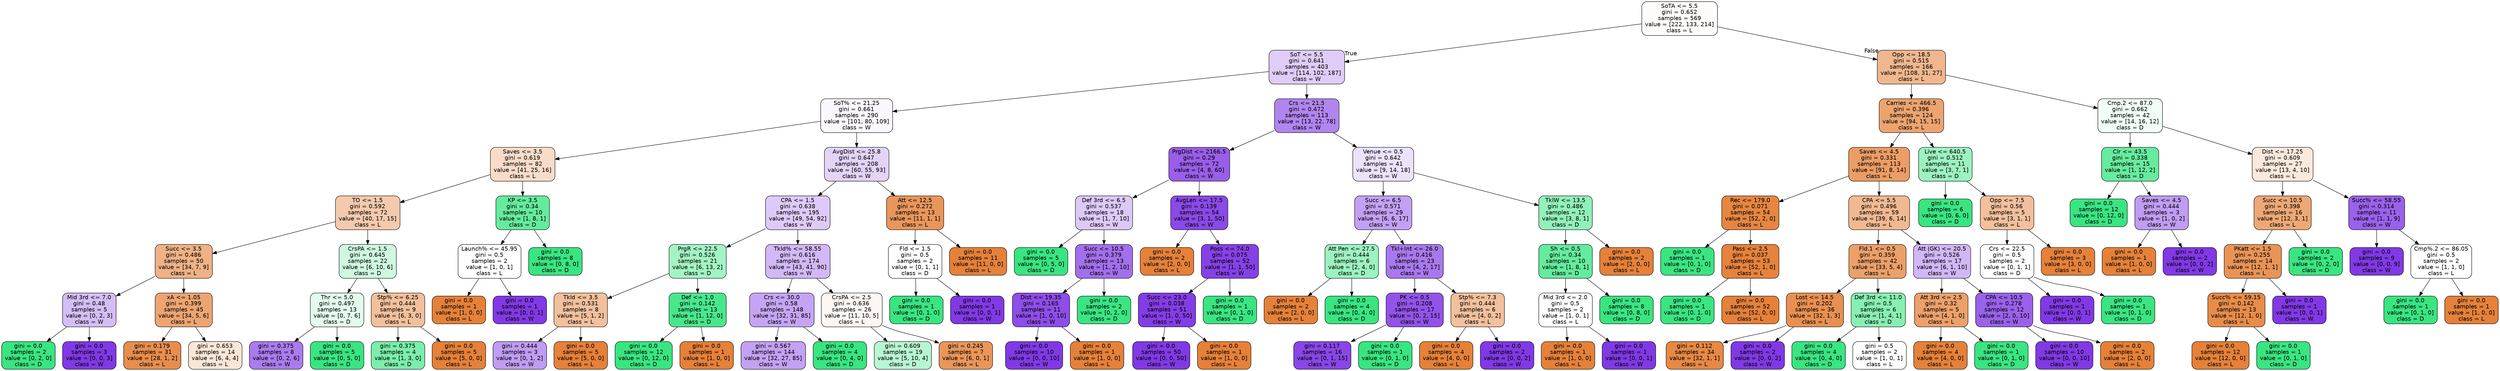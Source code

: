 digraph Tree {
node [shape=box, style="filled, rounded", color="black", fontname="helvetica"] ;
edge [fontname="helvetica"] ;
0 [label="SoTA <= 5.5\ngini = 0.652\nsamples = 569\nvalue = [222, 133, 214]\nclass = L", fillcolor="#fefcfb"] ;
1 [label="SoT <= 5.5\ngini = 0.641\nsamples = 403\nvalue = [114, 102, 187]\nclass = W", fillcolor="#dfcdf8"] ;
0 -> 1 [labeldistance=2.5, labelangle=45, headlabel="True"] ;
2 [label="SoT% <= 21.25\ngini = 0.661\nsamples = 290\nvalue = [101, 80, 109]\nclass = W", fillcolor="#faf7fe"] ;
1 -> 2 ;
3 [label="Saves <= 3.5\ngini = 0.619\nsamples = 82\nvalue = [41, 25, 16]\nclass = L", fillcolor="#f8dcc7"] ;
2 -> 3 ;
4 [label="TO <= 1.5\ngini = 0.592\nsamples = 72\nvalue = [40, 17, 15]\nclass = L", fillcolor="#f4caac"] ;
3 -> 4 ;
5 [label="Succ <= 3.5\ngini = 0.486\nsamples = 50\nvalue = [34, 7, 9]\nclass = L", fillcolor="#efb286"] ;
4 -> 5 ;
6 [label="Mid 3rd <= 7.0\ngini = 0.48\nsamples = 5\nvalue = [0, 2, 3]\nclass = W", fillcolor="#d5bdf6"] ;
5 -> 6 ;
7 [label="gini = 0.0\nsamples = 2\nvalue = [0, 2, 0]\nclass = D", fillcolor="#39e581"] ;
6 -> 7 ;
8 [label="gini = 0.0\nsamples = 3\nvalue = [0, 0, 3]\nclass = W", fillcolor="#8139e5"] ;
6 -> 8 ;
9 [label="xA <= 1.05\ngini = 0.399\nsamples = 45\nvalue = [34, 5, 6]\nclass = L", fillcolor="#eca571"] ;
5 -> 9 ;
10 [label="gini = 0.179\nsamples = 31\nvalue = [28, 1, 2]\nclass = L", fillcolor="#e88e4d"] ;
9 -> 10 ;
11 [label="gini = 0.653\nsamples = 14\nvalue = [6, 4, 4]\nclass = L", fillcolor="#fae6d7"] ;
9 -> 11 ;
12 [label="CrsPA <= 1.5\ngini = 0.645\nsamples = 22\nvalue = [6, 10, 6]\nclass = D", fillcolor="#cef8e0"] ;
4 -> 12 ;
13 [label="Thr <= 5.0\ngini = 0.497\nsamples = 13\nvalue = [0, 7, 6]\nclass = D", fillcolor="#e3fbed"] ;
12 -> 13 ;
14 [label="gini = 0.375\nsamples = 8\nvalue = [0, 2, 6]\nclass = W", fillcolor="#ab7bee"] ;
13 -> 14 ;
15 [label="gini = 0.0\nsamples = 5\nvalue = [0, 5, 0]\nclass = D", fillcolor="#39e581"] ;
13 -> 15 ;
16 [label="Stp% <= 6.25\ngini = 0.444\nsamples = 9\nvalue = [6, 3, 0]\nclass = L", fillcolor="#f2c09c"] ;
12 -> 16 ;
17 [label="gini = 0.375\nsamples = 4\nvalue = [1, 3, 0]\nclass = D", fillcolor="#7beeab"] ;
16 -> 17 ;
18 [label="gini = 0.0\nsamples = 5\nvalue = [5, 0, 0]\nclass = L", fillcolor="#e58139"] ;
16 -> 18 ;
19 [label="KP <= 3.5\ngini = 0.34\nsamples = 10\nvalue = [1, 8, 1]\nclass = D", fillcolor="#65eb9d"] ;
3 -> 19 ;
20 [label="Launch% <= 45.95\ngini = 0.5\nsamples = 2\nvalue = [1, 0, 1]\nclass = L", fillcolor="#ffffff"] ;
19 -> 20 ;
21 [label="gini = 0.0\nsamples = 1\nvalue = [1, 0, 0]\nclass = L", fillcolor="#e58139"] ;
20 -> 21 ;
22 [label="gini = 0.0\nsamples = 1\nvalue = [0, 0, 1]\nclass = W", fillcolor="#8139e5"] ;
20 -> 22 ;
23 [label="gini = 0.0\nsamples = 8\nvalue = [0, 8, 0]\nclass = D", fillcolor="#39e581"] ;
19 -> 23 ;
24 [label="AvgDist <= 25.8\ngini = 0.647\nsamples = 208\nvalue = [60, 55, 93]\nclass = W", fillcolor="#e3d3f9"] ;
2 -> 24 ;
25 [label="CPA <= 1.5\ngini = 0.638\nsamples = 195\nvalue = [49, 54, 92]\nclass = W", fillcolor="#ddcaf8"] ;
24 -> 25 ;
26 [label="PrgR <= 22.5\ngini = 0.526\nsamples = 21\nvalue = [6, 13, 2]\nclass = D", fillcolor="#a3f3c4"] ;
25 -> 26 ;
27 [label="Tkld <= 3.5\ngini = 0.531\nsamples = 8\nvalue = [5, 1, 2]\nclass = L", fillcolor="#f2c09c"] ;
26 -> 27 ;
28 [label="gini = 0.444\nsamples = 3\nvalue = [0, 1, 2]\nclass = W", fillcolor="#c09cf2"] ;
27 -> 28 ;
29 [label="gini = 0.0\nsamples = 5\nvalue = [5, 0, 0]\nclass = L", fillcolor="#e58139"] ;
27 -> 29 ;
30 [label="Def <= 1.0\ngini = 0.142\nsamples = 13\nvalue = [1, 12, 0]\nclass = D", fillcolor="#49e78c"] ;
26 -> 30 ;
31 [label="gini = 0.0\nsamples = 12\nvalue = [0, 12, 0]\nclass = D", fillcolor="#39e581"] ;
30 -> 31 ;
32 [label="gini = 0.0\nsamples = 1\nvalue = [1, 0, 0]\nclass = L", fillcolor="#e58139"] ;
30 -> 32 ;
33 [label="Tkld% <= 58.55\ngini = 0.616\nsamples = 174\nvalue = [43, 41, 90]\nclass = W", fillcolor="#d2b8f6"] ;
25 -> 33 ;
34 [label="Crs <= 30.0\ngini = 0.58\nsamples = 148\nvalue = [32, 31, 85]\nclass = W", fillcolor="#c5a5f3"] ;
33 -> 34 ;
35 [label="gini = 0.567\nsamples = 144\nvalue = [32, 27, 85]\nclass = W", fillcolor="#c3a1f3"] ;
34 -> 35 ;
36 [label="gini = 0.0\nsamples = 4\nvalue = [0, 4, 0]\nclass = D", fillcolor="#39e581"] ;
34 -> 36 ;
37 [label="CrsPA <= 2.5\ngini = 0.636\nsamples = 26\nvalue = [11, 10, 5]\nclass = L", fillcolor="#fdf7f3"] ;
33 -> 37 ;
38 [label="gini = 0.609\nsamples = 19\nvalue = [5, 10, 4]\nclass = D", fillcolor="#b8f6d2"] ;
37 -> 38 ;
39 [label="gini = 0.245\nsamples = 7\nvalue = [6, 0, 1]\nclass = L", fillcolor="#e9965a"] ;
37 -> 39 ;
40 [label="Att <= 12.5\ngini = 0.272\nsamples = 13\nvalue = [11, 1, 1]\nclass = L", fillcolor="#e9965a"] ;
24 -> 40 ;
41 [label="Fld <= 1.5\ngini = 0.5\nsamples = 2\nvalue = [0, 1, 1]\nclass = D", fillcolor="#ffffff"] ;
40 -> 41 ;
42 [label="gini = 0.0\nsamples = 1\nvalue = [0, 1, 0]\nclass = D", fillcolor="#39e581"] ;
41 -> 42 ;
43 [label="gini = 0.0\nsamples = 1\nvalue = [0, 0, 1]\nclass = W", fillcolor="#8139e5"] ;
41 -> 43 ;
44 [label="gini = 0.0\nsamples = 11\nvalue = [11, 0, 0]\nclass = L", fillcolor="#e58139"] ;
40 -> 44 ;
45 [label="Crs <= 21.5\ngini = 0.472\nsamples = 113\nvalue = [13, 22, 78]\nclass = W", fillcolor="#b185ef"] ;
1 -> 45 ;
46 [label="PrgDist <= 2166.5\ngini = 0.29\nsamples = 72\nvalue = [4, 8, 60]\nclass = W", fillcolor="#995eea"] ;
45 -> 46 ;
47 [label="Def 3rd <= 6.5\ngini = 0.537\nsamples = 18\nvalue = [1, 7, 10]\nclass = W", fillcolor="#ddc9f8"] ;
46 -> 47 ;
48 [label="gini = 0.0\nsamples = 5\nvalue = [0, 5, 0]\nclass = D", fillcolor="#39e581"] ;
47 -> 48 ;
49 [label="Succ <= 10.5\ngini = 0.379\nsamples = 13\nvalue = [1, 2, 10]\nclass = W", fillcolor="#a36fec"] ;
47 -> 49 ;
50 [label="Dist <= 19.35\ngini = 0.165\nsamples = 11\nvalue = [1, 0, 10]\nclass = W", fillcolor="#8e4de8"] ;
49 -> 50 ;
51 [label="gini = 0.0\nsamples = 10\nvalue = [0, 0, 10]\nclass = W", fillcolor="#8139e5"] ;
50 -> 51 ;
52 [label="gini = 0.0\nsamples = 1\nvalue = [1, 0, 0]\nclass = L", fillcolor="#e58139"] ;
50 -> 52 ;
53 [label="gini = 0.0\nsamples = 2\nvalue = [0, 2, 0]\nclass = D", fillcolor="#39e581"] ;
49 -> 53 ;
54 [label="AvgLen <= 17.5\ngini = 0.139\nsamples = 54\nvalue = [3, 1, 50]\nclass = W", fillcolor="#8b49e7"] ;
46 -> 54 ;
55 [label="gini = 0.0\nsamples = 2\nvalue = [2, 0, 0]\nclass = L", fillcolor="#e58139"] ;
54 -> 55 ;
56 [label="Poss <= 74.0\ngini = 0.075\nsamples = 52\nvalue = [1, 1, 50]\nclass = W", fillcolor="#8641e6"] ;
54 -> 56 ;
57 [label="Succ <= 23.0\ngini = 0.038\nsamples = 51\nvalue = [1, 0, 50]\nclass = W", fillcolor="#843de6"] ;
56 -> 57 ;
58 [label="gini = 0.0\nsamples = 50\nvalue = [0, 0, 50]\nclass = W", fillcolor="#8139e5"] ;
57 -> 58 ;
59 [label="gini = 0.0\nsamples = 1\nvalue = [1, 0, 0]\nclass = L", fillcolor="#e58139"] ;
57 -> 59 ;
60 [label="gini = 0.0\nsamples = 1\nvalue = [0, 1, 0]\nclass = D", fillcolor="#39e581"] ;
56 -> 60 ;
61 [label="Venue <= 0.5\ngini = 0.642\nsamples = 41\nvalue = [9, 14, 18]\nclass = W", fillcolor="#ece2fb"] ;
45 -> 61 ;
62 [label="Succ <= 6.5\ngini = 0.571\nsamples = 29\nvalue = [6, 6, 17]\nclass = W", fillcolor="#c3a0f3"] ;
61 -> 62 ;
63 [label="Att Pen <= 27.5\ngini = 0.444\nsamples = 6\nvalue = [2, 4, 0]\nclass = D", fillcolor="#9cf2c0"] ;
62 -> 63 ;
64 [label="gini = 0.0\nsamples = 2\nvalue = [2, 0, 0]\nclass = L", fillcolor="#e58139"] ;
63 -> 64 ;
65 [label="gini = 0.0\nsamples = 4\nvalue = [0, 4, 0]\nclass = D", fillcolor="#39e581"] ;
63 -> 65 ;
66 [label="Tkl+Int <= 26.0\ngini = 0.416\nsamples = 23\nvalue = [4, 2, 17]\nclass = W", fillcolor="#a978ed"] ;
62 -> 66 ;
67 [label="PK <= 0.5\ngini = 0.208\nsamples = 17\nvalue = [0, 2, 15]\nclass = W", fillcolor="#9253e8"] ;
66 -> 67 ;
68 [label="gini = 0.117\nsamples = 16\nvalue = [0, 1, 15]\nclass = W", fillcolor="#8946e7"] ;
67 -> 68 ;
69 [label="gini = 0.0\nsamples = 1\nvalue = [0, 1, 0]\nclass = D", fillcolor="#39e581"] ;
67 -> 69 ;
70 [label="Stp% <= 7.3\ngini = 0.444\nsamples = 6\nvalue = [4, 0, 2]\nclass = L", fillcolor="#f2c09c"] ;
66 -> 70 ;
71 [label="gini = 0.0\nsamples = 4\nvalue = [4, 0, 0]\nclass = L", fillcolor="#e58139"] ;
70 -> 71 ;
72 [label="gini = 0.0\nsamples = 2\nvalue = [0, 0, 2]\nclass = W", fillcolor="#8139e5"] ;
70 -> 72 ;
73 [label="TklW <= 13.5\ngini = 0.486\nsamples = 12\nvalue = [3, 8, 1]\nclass = D", fillcolor="#91f1b9"] ;
61 -> 73 ;
74 [label="Sh <= 0.5\ngini = 0.34\nsamples = 10\nvalue = [1, 8, 1]\nclass = D", fillcolor="#65eb9d"] ;
73 -> 74 ;
75 [label="Mid 3rd <= 2.0\ngini = 0.5\nsamples = 2\nvalue = [1, 0, 1]\nclass = L", fillcolor="#ffffff"] ;
74 -> 75 ;
76 [label="gini = 0.0\nsamples = 1\nvalue = [1, 0, 0]\nclass = L", fillcolor="#e58139"] ;
75 -> 76 ;
77 [label="gini = 0.0\nsamples = 1\nvalue = [0, 0, 1]\nclass = W", fillcolor="#8139e5"] ;
75 -> 77 ;
78 [label="gini = 0.0\nsamples = 8\nvalue = [0, 8, 0]\nclass = D", fillcolor="#39e581"] ;
74 -> 78 ;
79 [label="gini = 0.0\nsamples = 2\nvalue = [2, 0, 0]\nclass = L", fillcolor="#e58139"] ;
73 -> 79 ;
80 [label="Opp <= 18.5\ngini = 0.515\nsamples = 166\nvalue = [108, 31, 27]\nclass = L", fillcolor="#f0b78e"] ;
0 -> 80 [labeldistance=2.5, labelangle=-45, headlabel="False"] ;
81 [label="Carries <= 466.5\ngini = 0.396\nsamples = 124\nvalue = [94, 15, 15]\nclass = L", fillcolor="#eca46f"] ;
80 -> 81 ;
82 [label="Saves <= 4.5\ngini = 0.331\nsamples = 113\nvalue = [91, 8, 14]\nclass = L", fillcolor="#eb9d65"] ;
81 -> 82 ;
83 [label="Rec <= 179.0\ngini = 0.071\nsamples = 54\nvalue = [52, 2, 0]\nclass = L", fillcolor="#e68641"] ;
82 -> 83 ;
84 [label="gini = 0.0\nsamples = 1\nvalue = [0, 1, 0]\nclass = D", fillcolor="#39e581"] ;
83 -> 84 ;
85 [label="Pass <= 2.5\ngini = 0.037\nsamples = 53\nvalue = [52, 1, 0]\nclass = L", fillcolor="#e6833d"] ;
83 -> 85 ;
86 [label="gini = 0.0\nsamples = 1\nvalue = [0, 1, 0]\nclass = D", fillcolor="#39e581"] ;
85 -> 86 ;
87 [label="gini = 0.0\nsamples = 52\nvalue = [52, 0, 0]\nclass = L", fillcolor="#e58139"] ;
85 -> 87 ;
88 [label="CPA <= 5.5\ngini = 0.496\nsamples = 59\nvalue = [39, 6, 14]\nclass = L", fillcolor="#f1b991"] ;
82 -> 88 ;
89 [label="Fld.1 <= 0.5\ngini = 0.359\nsamples = 42\nvalue = [33, 5, 4]\nclass = L", fillcolor="#eba069"] ;
88 -> 89 ;
90 [label="Lost <= 14.5\ngini = 0.202\nsamples = 36\nvalue = [32, 1, 3]\nclass = L", fillcolor="#e89051"] ;
89 -> 90 ;
91 [label="gini = 0.112\nsamples = 34\nvalue = [32, 1, 1]\nclass = L", fillcolor="#e78945"] ;
90 -> 91 ;
92 [label="gini = 0.0\nsamples = 2\nvalue = [0, 0, 2]\nclass = W", fillcolor="#8139e5"] ;
90 -> 92 ;
93 [label="Def 3rd <= 11.0\ngini = 0.5\nsamples = 6\nvalue = [1, 4, 1]\nclass = D", fillcolor="#88efb3"] ;
89 -> 93 ;
94 [label="gini = 0.0\nsamples = 4\nvalue = [0, 4, 0]\nclass = D", fillcolor="#39e581"] ;
93 -> 94 ;
95 [label="gini = 0.5\nsamples = 2\nvalue = [1, 0, 1]\nclass = L", fillcolor="#ffffff"] ;
93 -> 95 ;
96 [label="Att (GK) <= 20.5\ngini = 0.526\nsamples = 17\nvalue = [6, 1, 10]\nclass = W", fillcolor="#d1b7f6"] ;
88 -> 96 ;
97 [label="Att 3rd <= 2.5\ngini = 0.32\nsamples = 5\nvalue = [4, 1, 0]\nclass = L", fillcolor="#eca06a"] ;
96 -> 97 ;
98 [label="gini = 0.0\nsamples = 4\nvalue = [4, 0, 0]\nclass = L", fillcolor="#e58139"] ;
97 -> 98 ;
99 [label="gini = 0.0\nsamples = 1\nvalue = [0, 1, 0]\nclass = D", fillcolor="#39e581"] ;
97 -> 99 ;
100 [label="CPA <= 10.5\ngini = 0.278\nsamples = 12\nvalue = [2, 0, 10]\nclass = W", fillcolor="#9a61ea"] ;
96 -> 100 ;
101 [label="gini = 0.0\nsamples = 10\nvalue = [0, 0, 10]\nclass = W", fillcolor="#8139e5"] ;
100 -> 101 ;
102 [label="gini = 0.0\nsamples = 2\nvalue = [2, 0, 0]\nclass = L", fillcolor="#e58139"] ;
100 -> 102 ;
103 [label="Live <= 640.5\ngini = 0.512\nsamples = 11\nvalue = [3, 7, 1]\nclass = D", fillcolor="#9cf2c0"] ;
81 -> 103 ;
104 [label="gini = 0.0\nsamples = 6\nvalue = [0, 6, 0]\nclass = D", fillcolor="#39e581"] ;
103 -> 104 ;
105 [label="Opp <= 7.5\ngini = 0.56\nsamples = 5\nvalue = [3, 1, 1]\nclass = L", fillcolor="#f2c09c"] ;
103 -> 105 ;
106 [label="Crs <= 22.5\ngini = 0.5\nsamples = 2\nvalue = [0, 1, 1]\nclass = D", fillcolor="#ffffff"] ;
105 -> 106 ;
107 [label="gini = 0.0\nsamples = 1\nvalue = [0, 0, 1]\nclass = W", fillcolor="#8139e5"] ;
106 -> 107 ;
108 [label="gini = 0.0\nsamples = 1\nvalue = [0, 1, 0]\nclass = D", fillcolor="#39e581"] ;
106 -> 108 ;
109 [label="gini = 0.0\nsamples = 3\nvalue = [3, 0, 0]\nclass = L", fillcolor="#e58139"] ;
105 -> 109 ;
110 [label="Cmp.2 <= 87.0\ngini = 0.662\nsamples = 42\nvalue = [14, 16, 12]\nclass = D", fillcolor="#f1fdf6"] ;
80 -> 110 ;
111 [label="Clr <= 43.5\ngini = 0.338\nsamples = 15\nvalue = [1, 12, 2]\nclass = D", fillcolor="#67eb9e"] ;
110 -> 111 ;
112 [label="gini = 0.0\nsamples = 12\nvalue = [0, 12, 0]\nclass = D", fillcolor="#39e581"] ;
111 -> 112 ;
113 [label="Saves <= 4.5\ngini = 0.444\nsamples = 3\nvalue = [1, 0, 2]\nclass = W", fillcolor="#c09cf2"] ;
111 -> 113 ;
114 [label="gini = 0.0\nsamples = 1\nvalue = [1, 0, 0]\nclass = L", fillcolor="#e58139"] ;
113 -> 114 ;
115 [label="gini = 0.0\nsamples = 2\nvalue = [0, 0, 2]\nclass = W", fillcolor="#8139e5"] ;
113 -> 115 ;
116 [label="Dist <= 17.25\ngini = 0.609\nsamples = 27\nvalue = [13, 4, 10]\nclass = L", fillcolor="#fae9dc"] ;
110 -> 116 ;
117 [label="Succ <= 10.5\ngini = 0.398\nsamples = 16\nvalue = [12, 3, 1]\nclass = L", fillcolor="#eda876"] ;
116 -> 117 ;
118 [label="PKatt <= 1.5\ngini = 0.255\nsamples = 14\nvalue = [12, 1, 1]\nclass = L", fillcolor="#e99457"] ;
117 -> 118 ;
119 [label="Succ% <= 59.15\ngini = 0.142\nsamples = 13\nvalue = [12, 1, 0]\nclass = L", fillcolor="#e78c49"] ;
118 -> 119 ;
120 [label="gini = 0.0\nsamples = 12\nvalue = [12, 0, 0]\nclass = L", fillcolor="#e58139"] ;
119 -> 120 ;
121 [label="gini = 0.0\nsamples = 1\nvalue = [0, 1, 0]\nclass = D", fillcolor="#39e581"] ;
119 -> 121 ;
122 [label="gini = 0.0\nsamples = 1\nvalue = [0, 0, 1]\nclass = W", fillcolor="#8139e5"] ;
118 -> 122 ;
123 [label="gini = 0.0\nsamples = 2\nvalue = [0, 2, 0]\nclass = D", fillcolor="#39e581"] ;
117 -> 123 ;
124 [label="Succ% <= 58.55\ngini = 0.314\nsamples = 11\nvalue = [1, 1, 9]\nclass = W", fillcolor="#9a61ea"] ;
116 -> 124 ;
125 [label="gini = 0.0\nsamples = 9\nvalue = [0, 0, 9]\nclass = W", fillcolor="#8139e5"] ;
124 -> 125 ;
126 [label="Cmp%.2 <= 86.05\ngini = 0.5\nsamples = 2\nvalue = [1, 1, 0]\nclass = L", fillcolor="#ffffff"] ;
124 -> 126 ;
127 [label="gini = 0.0\nsamples = 1\nvalue = [0, 1, 0]\nclass = D", fillcolor="#39e581"] ;
126 -> 127 ;
128 [label="gini = 0.0\nsamples = 1\nvalue = [1, 0, 0]\nclass = L", fillcolor="#e58139"] ;
126 -> 128 ;
}